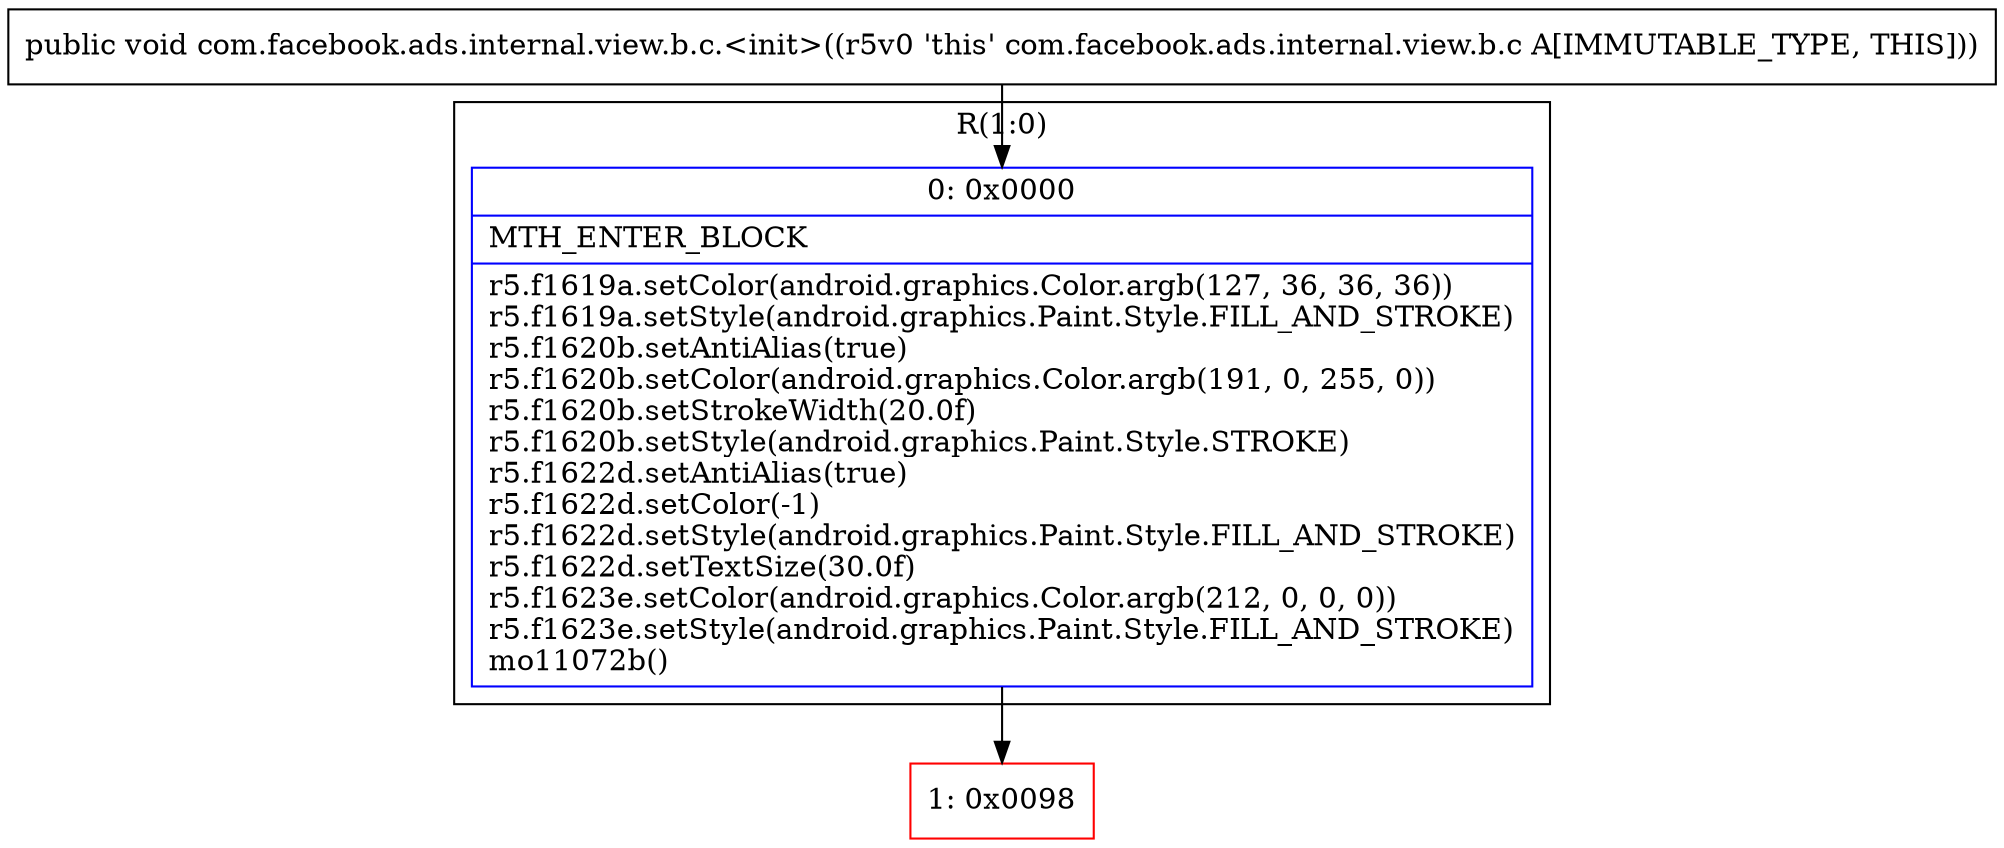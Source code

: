 digraph "CFG forcom.facebook.ads.internal.view.b.c.\<init\>()V" {
subgraph cluster_Region_455114979 {
label = "R(1:0)";
node [shape=record,color=blue];
Node_0 [shape=record,label="{0\:\ 0x0000|MTH_ENTER_BLOCK\l|r5.f1619a.setColor(android.graphics.Color.argb(127, 36, 36, 36))\lr5.f1619a.setStyle(android.graphics.Paint.Style.FILL_AND_STROKE)\lr5.f1620b.setAntiAlias(true)\lr5.f1620b.setColor(android.graphics.Color.argb(191, 0, 255, 0))\lr5.f1620b.setStrokeWidth(20.0f)\lr5.f1620b.setStyle(android.graphics.Paint.Style.STROKE)\lr5.f1622d.setAntiAlias(true)\lr5.f1622d.setColor(\-1)\lr5.f1622d.setStyle(android.graphics.Paint.Style.FILL_AND_STROKE)\lr5.f1622d.setTextSize(30.0f)\lr5.f1623e.setColor(android.graphics.Color.argb(212, 0, 0, 0))\lr5.f1623e.setStyle(android.graphics.Paint.Style.FILL_AND_STROKE)\lmo11072b()\l}"];
}
Node_1 [shape=record,color=red,label="{1\:\ 0x0098}"];
MethodNode[shape=record,label="{public void com.facebook.ads.internal.view.b.c.\<init\>((r5v0 'this' com.facebook.ads.internal.view.b.c A[IMMUTABLE_TYPE, THIS])) }"];
MethodNode -> Node_0;
Node_0 -> Node_1;
}

